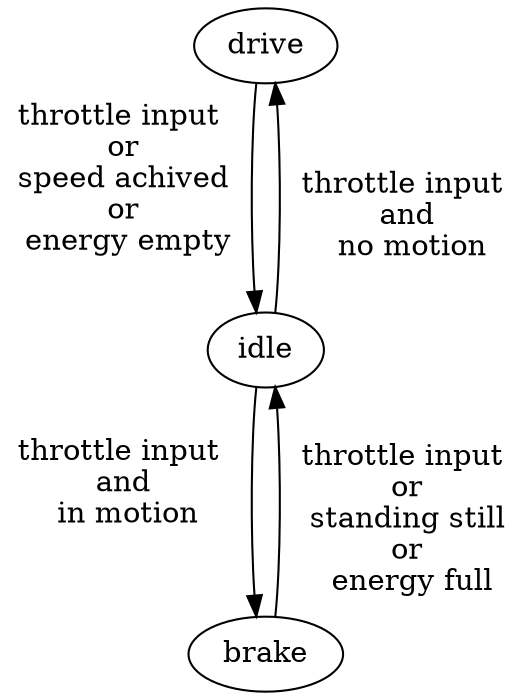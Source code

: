 digraph G {
    drive -> idle [ minlen=3, 
                    headlabel="throttle input \n or \n speed achived \n or \n energy empty", 
                    labeldistance=9 labelangle=40];
    idle -> drive [ minlen=3, 
                    headlabel="throttle input \n and \n no motion", 
                    labeldistance=9, labelangle=40];
    idle -> brake [ minlen=3, 
                    headlabel="throttle input \n and \n in motion", 
                    labeldistance=9, labelangle=40];
    brake -> idle [ minlen=3, 
                    headlabel="throttle input \n or \n standing still \n or \n energy full", 
                    labeldistance=9 labelangle=40];
}
